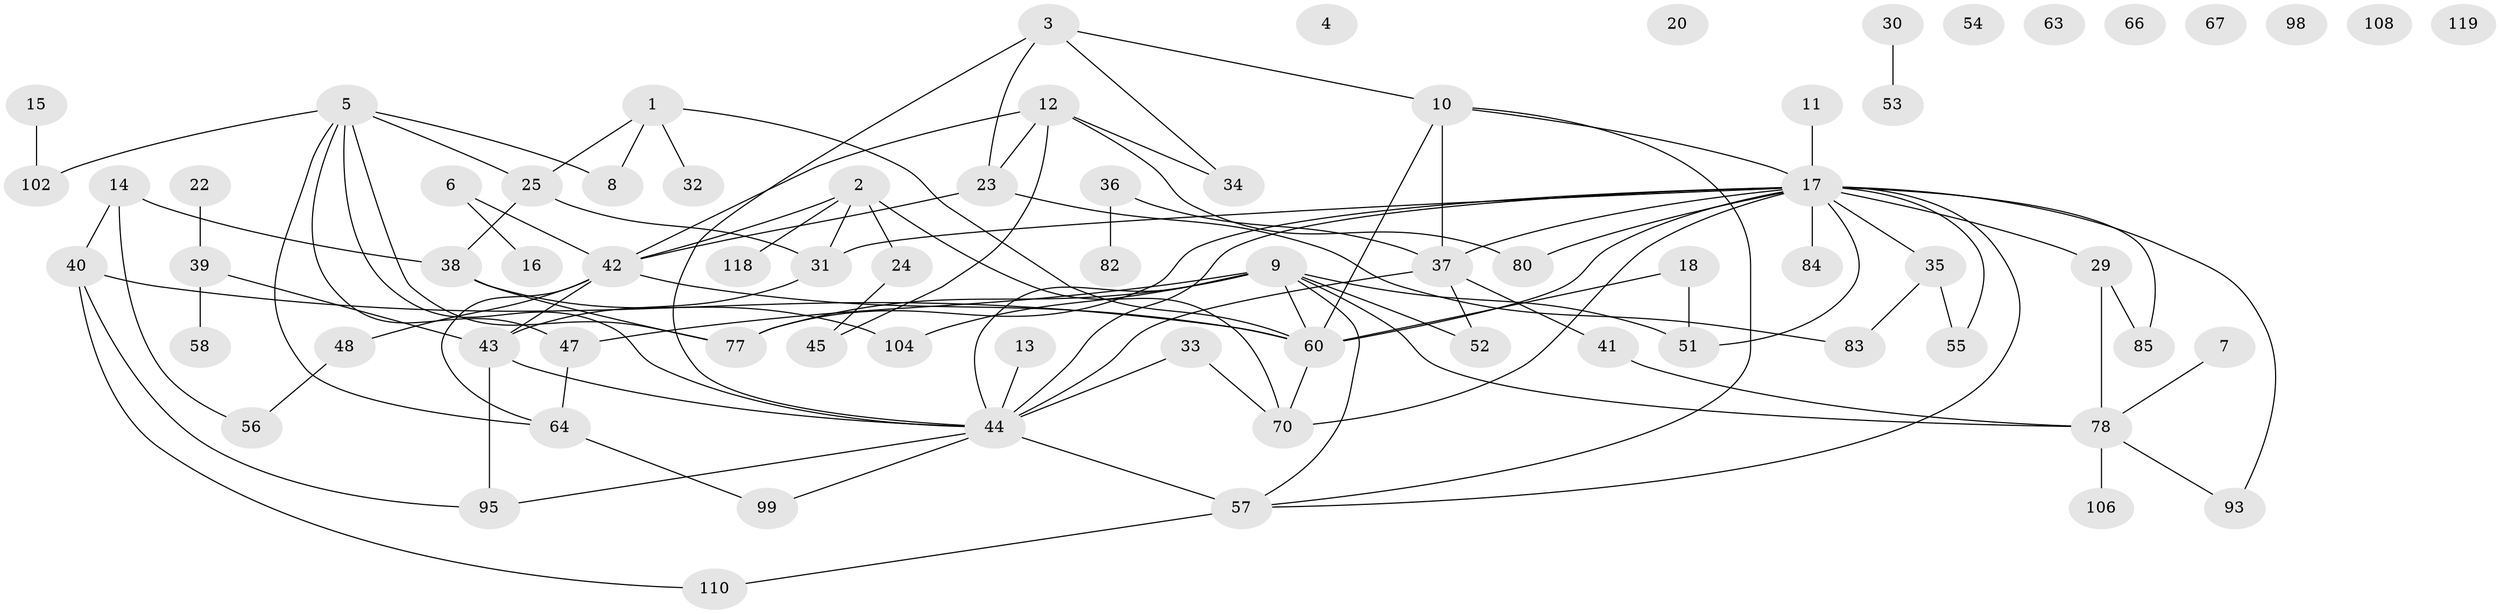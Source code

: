 // original degree distribution, {4: 0.14516129032258066, 5: 0.08064516129032258, 0: 0.07258064516129033, 7: 0.016129032258064516, 2: 0.2903225806451613, 1: 0.1693548387096774, 3: 0.18548387096774194, 6: 0.03225806451612903, 8: 0.008064516129032258}
// Generated by graph-tools (version 1.1) at 2025/16/03/04/25 18:16:26]
// undirected, 74 vertices, 107 edges
graph export_dot {
graph [start="1"]
  node [color=gray90,style=filled];
  1;
  2;
  3 [super="+88"];
  4;
  5;
  6;
  7;
  8;
  9 [super="+73"];
  10 [super="+27+26"];
  11;
  12 [super="+69"];
  13;
  14 [super="+19"];
  15;
  16;
  17 [super="+21+28+62"];
  18;
  20;
  22;
  23 [super="+86+75"];
  24;
  25 [super="+46"];
  29;
  30;
  31 [super="+68"];
  32;
  33;
  34;
  35 [super="+50"];
  36;
  37 [super="+90"];
  38;
  39;
  40 [super="+103"];
  41 [super="+61+112"];
  42 [super="+79+72"];
  43 [super="+74+81+89"];
  44 [super="+49"];
  45 [super="+122"];
  47;
  48;
  51 [super="+120"];
  52;
  53 [super="+76"];
  54;
  55;
  56;
  57 [super="+109+97"];
  58;
  60 [super="+111"];
  63;
  64;
  66;
  67;
  70;
  77;
  78 [super="+115"];
  80;
  82;
  83;
  84 [super="+94"];
  85;
  93;
  95 [super="+100"];
  98;
  99;
  102 [super="+123"];
  104;
  106 [super="+107"];
  108;
  110 [super="+116"];
  118;
  119;
  1 -- 8;
  1 -- 25;
  1 -- 32;
  1 -- 60;
  2 -- 24;
  2 -- 42;
  2 -- 70;
  2 -- 118;
  2 -- 31;
  3 -- 10;
  3 -- 34;
  3 -- 44;
  3 -- 23;
  5 -- 8;
  5 -- 25;
  5 -- 47;
  5 -- 64;
  5 -- 77;
  5 -- 102;
  5 -- 44;
  6 -- 16;
  6 -- 42;
  7 -- 78;
  9 -- 47;
  9 -- 60 [weight=2];
  9 -- 104;
  9 -- 77;
  9 -- 51;
  9 -- 52 [weight=2];
  9 -- 57;
  9 -- 78;
  9 -- 44;
  10 -- 57;
  10 -- 17;
  10 -- 60;
  10 -- 37;
  11 -- 17;
  12 -- 80;
  12 -- 34;
  12 -- 45;
  12 -- 42;
  12 -- 23;
  13 -- 44;
  14 -- 40;
  14 -- 38;
  14 -- 56;
  15 -- 102;
  17 -- 51 [weight=2];
  17 -- 35;
  17 -- 70;
  17 -- 44;
  17 -- 85;
  17 -- 55;
  17 -- 84;
  17 -- 37 [weight=2];
  17 -- 29;
  17 -- 57;
  17 -- 77;
  17 -- 80;
  17 -- 60;
  17 -- 93;
  17 -- 31;
  18 -- 60;
  18 -- 51;
  22 -- 39;
  23 -- 83;
  23 -- 42;
  24 -- 45;
  25 -- 31;
  25 -- 38;
  29 -- 85;
  29 -- 78;
  30 -- 53;
  31 -- 43;
  33 -- 44;
  33 -- 70;
  35 -- 83;
  35 -- 55;
  36 -- 37;
  36 -- 82;
  37 -- 52;
  37 -- 41;
  37 -- 44;
  38 -- 77;
  38 -- 104;
  39 -- 43;
  39 -- 58;
  40 -- 110;
  40 -- 60;
  40 -- 95;
  41 -- 78;
  42 -- 64;
  42 -- 48;
  42 -- 43 [weight=2];
  42 -- 60;
  43 -- 95;
  43 -- 44;
  44 -- 57 [weight=2];
  44 -- 99;
  44 -- 95;
  47 -- 64;
  48 -- 56;
  57 -- 110;
  60 -- 70;
  64 -- 99;
  78 -- 106;
  78 -- 93;
}
